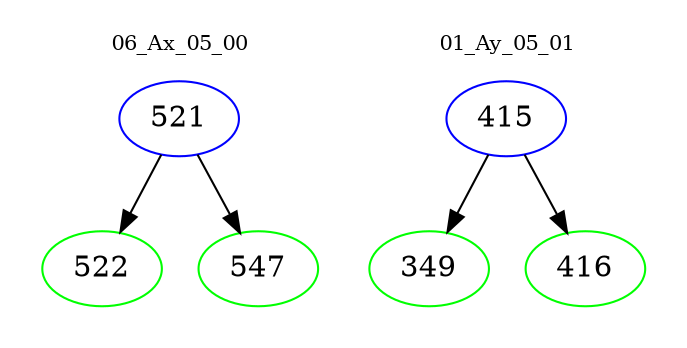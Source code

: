 digraph{
subgraph cluster_0 {
color = white
label = "06_Ax_05_00";
fontsize=10;
T0_521 [label="521", color="blue"]
T0_521 -> T0_522 [color="black"]
T0_522 [label="522", color="green"]
T0_521 -> T0_547 [color="black"]
T0_547 [label="547", color="green"]
}
subgraph cluster_1 {
color = white
label = "01_Ay_05_01";
fontsize=10;
T1_415 [label="415", color="blue"]
T1_415 -> T1_349 [color="black"]
T1_349 [label="349", color="green"]
T1_415 -> T1_416 [color="black"]
T1_416 [label="416", color="green"]
}
}
